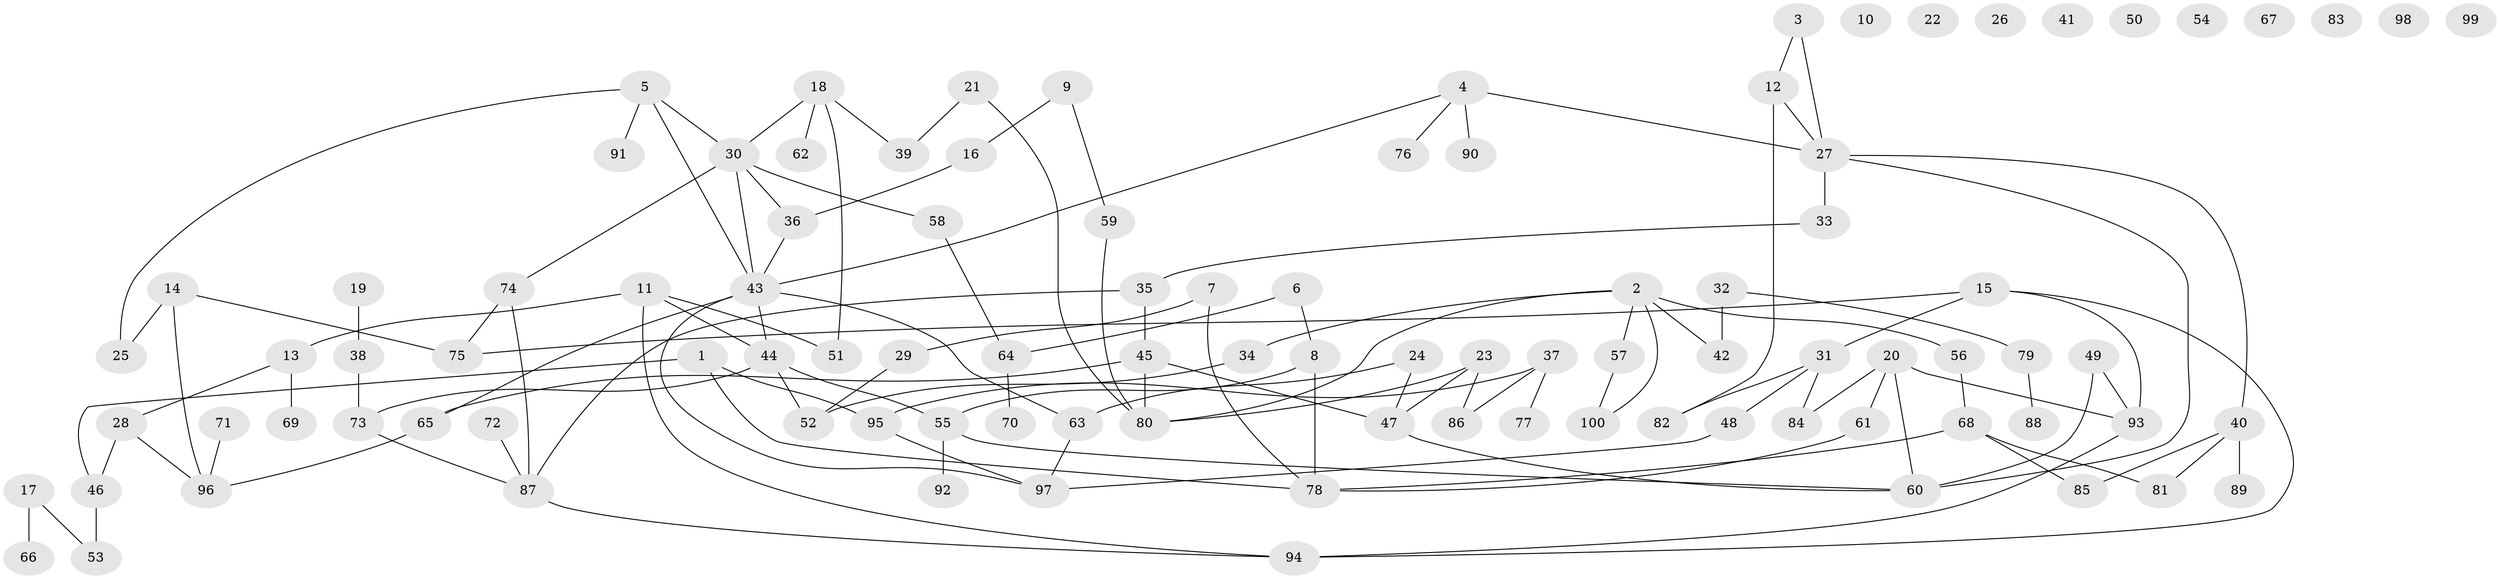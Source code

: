 // Generated by graph-tools (version 1.1) at 2025/25/03/09/25 03:25:18]
// undirected, 100 vertices, 125 edges
graph export_dot {
graph [start="1"]
  node [color=gray90,style=filled];
  1;
  2;
  3;
  4;
  5;
  6;
  7;
  8;
  9;
  10;
  11;
  12;
  13;
  14;
  15;
  16;
  17;
  18;
  19;
  20;
  21;
  22;
  23;
  24;
  25;
  26;
  27;
  28;
  29;
  30;
  31;
  32;
  33;
  34;
  35;
  36;
  37;
  38;
  39;
  40;
  41;
  42;
  43;
  44;
  45;
  46;
  47;
  48;
  49;
  50;
  51;
  52;
  53;
  54;
  55;
  56;
  57;
  58;
  59;
  60;
  61;
  62;
  63;
  64;
  65;
  66;
  67;
  68;
  69;
  70;
  71;
  72;
  73;
  74;
  75;
  76;
  77;
  78;
  79;
  80;
  81;
  82;
  83;
  84;
  85;
  86;
  87;
  88;
  89;
  90;
  91;
  92;
  93;
  94;
  95;
  96;
  97;
  98;
  99;
  100;
  1 -- 46;
  1 -- 78;
  1 -- 95;
  2 -- 34;
  2 -- 42;
  2 -- 56;
  2 -- 57;
  2 -- 80;
  2 -- 100;
  3 -- 12;
  3 -- 27;
  4 -- 27;
  4 -- 43;
  4 -- 76;
  4 -- 90;
  5 -- 25;
  5 -- 30;
  5 -- 43;
  5 -- 91;
  6 -- 8;
  6 -- 64;
  7 -- 29;
  7 -- 78;
  8 -- 55;
  8 -- 78;
  9 -- 16;
  9 -- 59;
  11 -- 13;
  11 -- 44;
  11 -- 51;
  11 -- 94;
  12 -- 27;
  12 -- 82;
  13 -- 28;
  13 -- 69;
  14 -- 25;
  14 -- 75;
  14 -- 96;
  15 -- 31;
  15 -- 75;
  15 -- 93;
  15 -- 94;
  16 -- 36;
  17 -- 53;
  17 -- 66;
  18 -- 30;
  18 -- 39;
  18 -- 51;
  18 -- 62;
  19 -- 38;
  20 -- 60;
  20 -- 61;
  20 -- 84;
  20 -- 93;
  21 -- 39;
  21 -- 80;
  23 -- 47;
  23 -- 80;
  23 -- 86;
  24 -- 47;
  24 -- 63;
  27 -- 33;
  27 -- 40;
  27 -- 60;
  28 -- 46;
  28 -- 96;
  29 -- 52;
  30 -- 36;
  30 -- 43;
  30 -- 58;
  30 -- 74;
  31 -- 48;
  31 -- 82;
  31 -- 84;
  32 -- 42;
  32 -- 79;
  33 -- 35;
  34 -- 52;
  35 -- 45;
  35 -- 87;
  36 -- 43;
  37 -- 77;
  37 -- 86;
  37 -- 95;
  38 -- 73;
  40 -- 81;
  40 -- 85;
  40 -- 89;
  43 -- 44;
  43 -- 63;
  43 -- 65;
  43 -- 97;
  44 -- 52;
  44 -- 55;
  44 -- 73;
  45 -- 47;
  45 -- 65;
  45 -- 80;
  46 -- 53;
  47 -- 60;
  48 -- 97;
  49 -- 60;
  49 -- 93;
  55 -- 60;
  55 -- 92;
  56 -- 68;
  57 -- 100;
  58 -- 64;
  59 -- 80;
  61 -- 78;
  63 -- 97;
  64 -- 70;
  65 -- 96;
  68 -- 78;
  68 -- 81;
  68 -- 85;
  71 -- 96;
  72 -- 87;
  73 -- 87;
  74 -- 75;
  74 -- 87;
  79 -- 88;
  87 -- 94;
  93 -- 94;
  95 -- 97;
}
